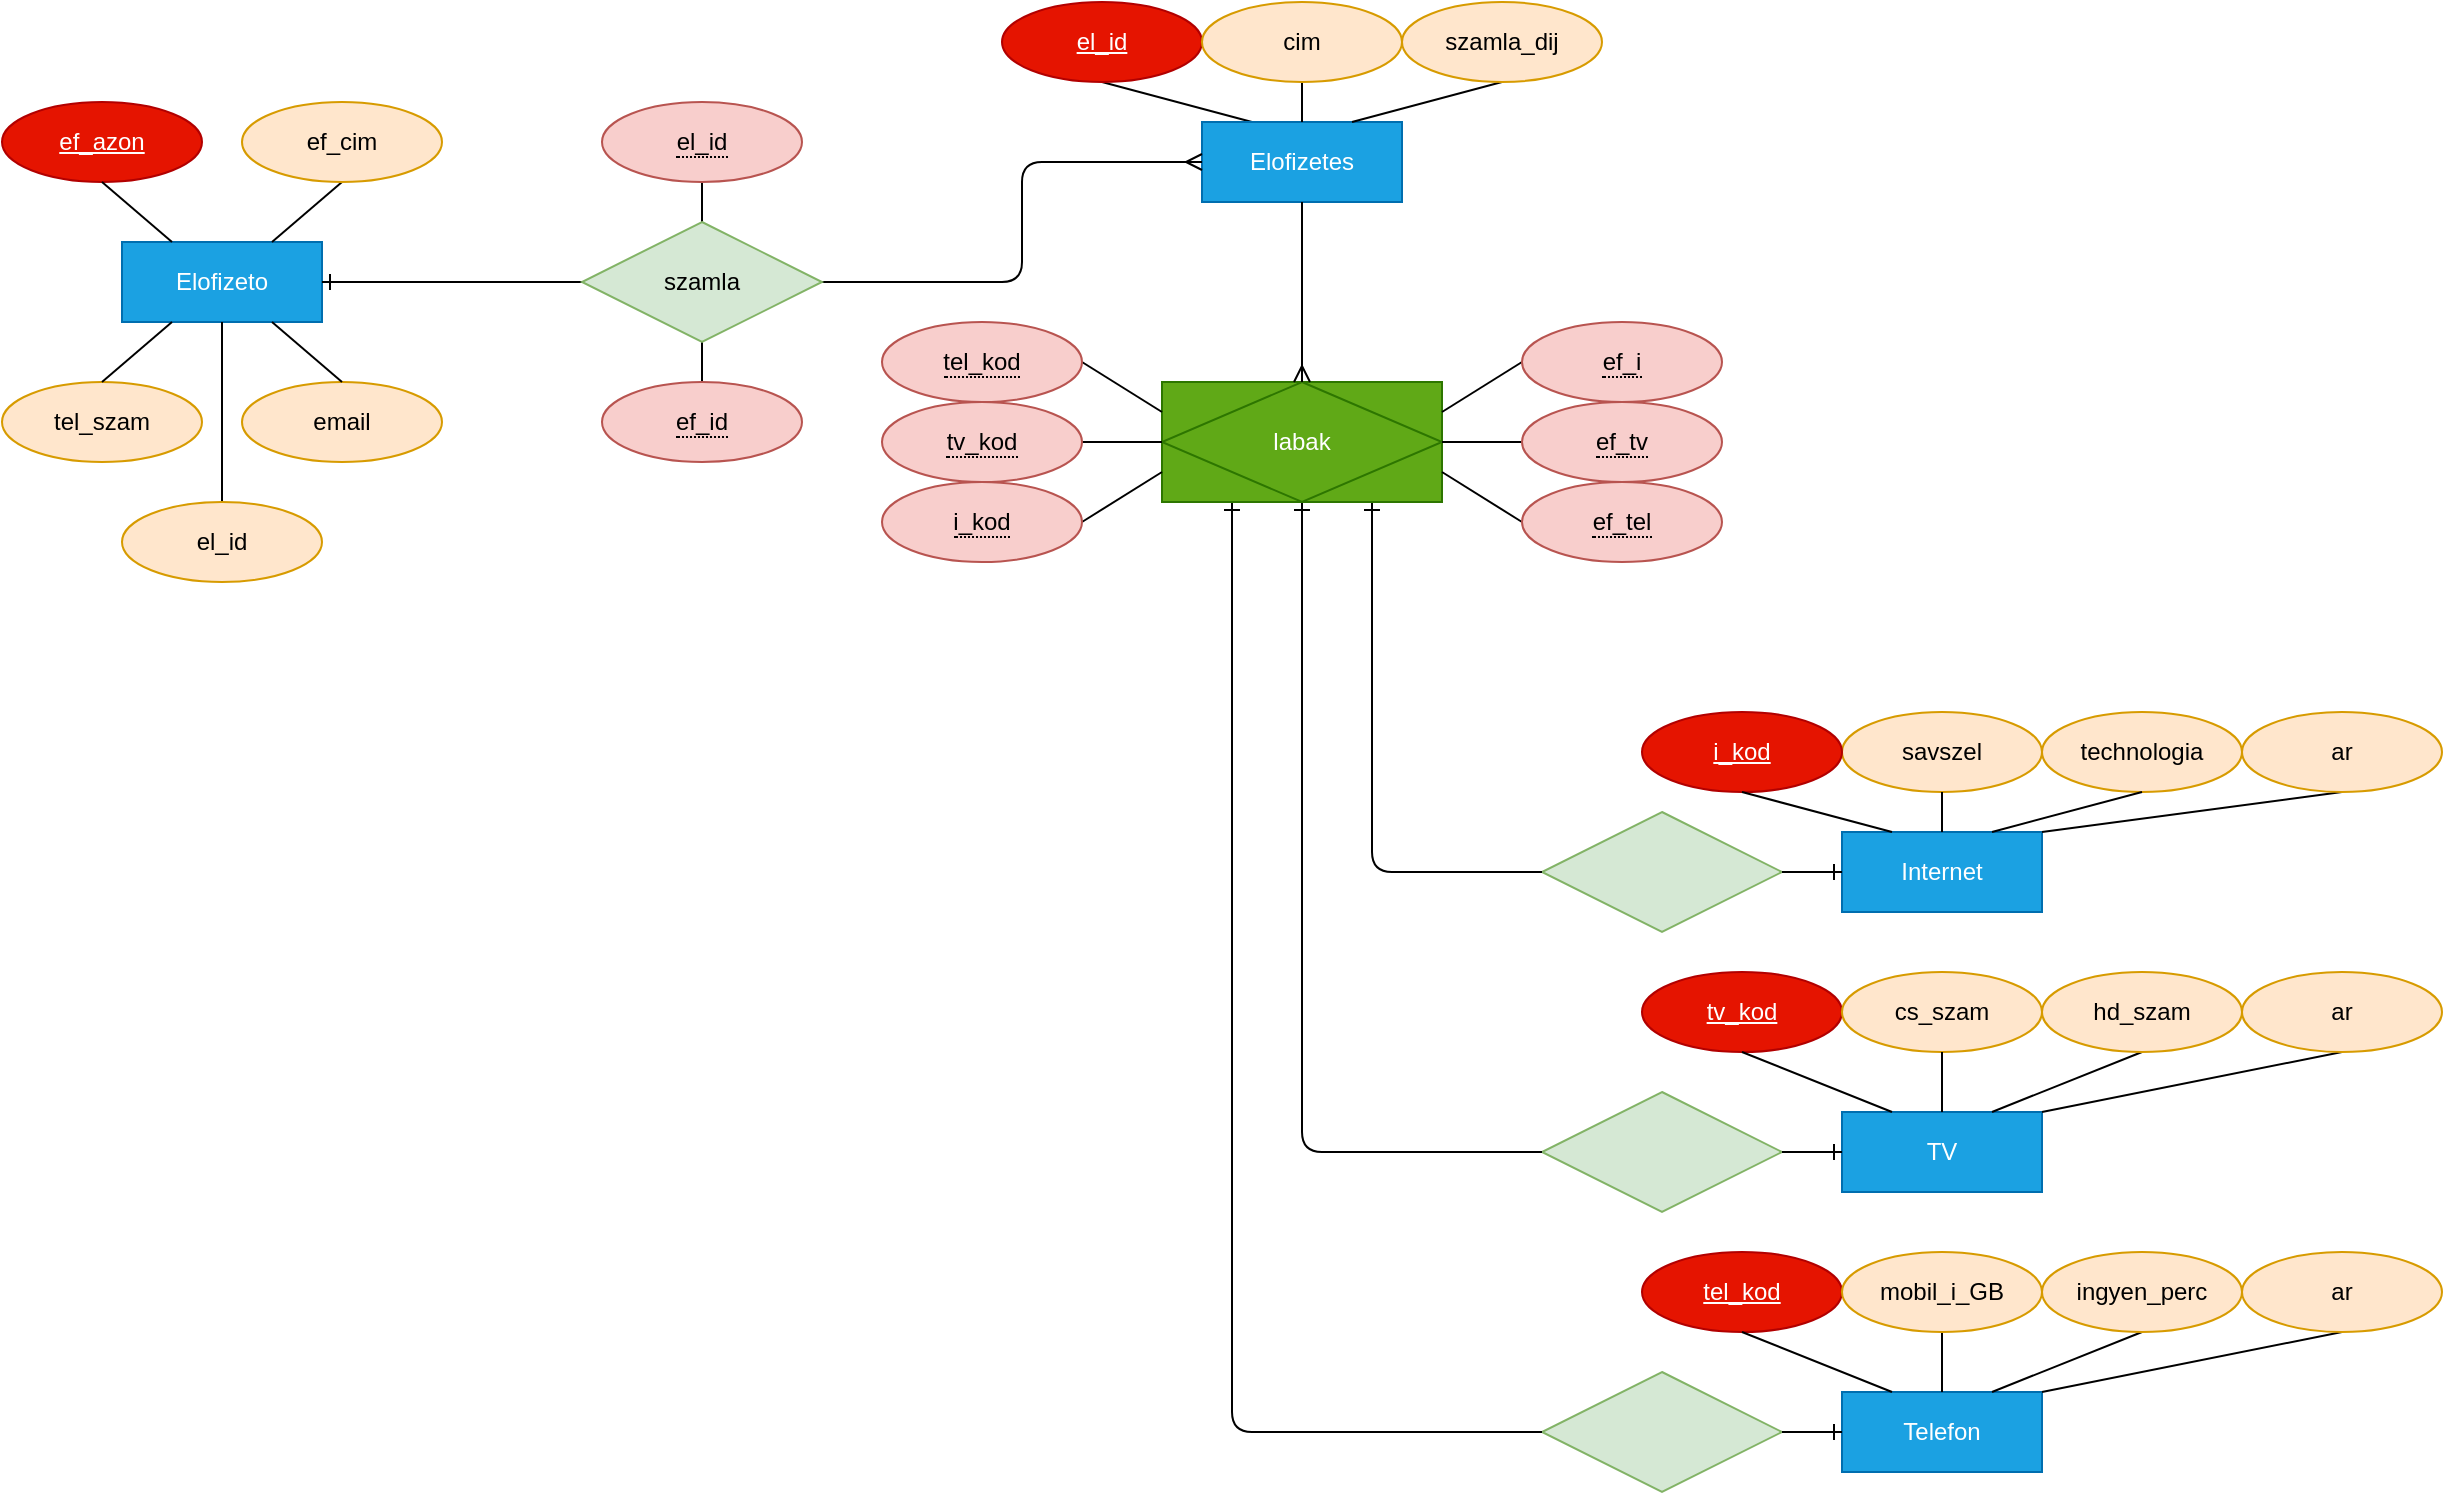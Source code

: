 <mxfile version="15.8.7" type="device"><diagram id="R2lEEEUBdFMjLlhIrx00" name="Page-1"><mxGraphModel dx="2272" dy="865" grid="1" gridSize="10" guides="1" tooltips="1" connect="1" arrows="1" fold="1" page="1" pageScale="1" pageWidth="850" pageHeight="1100" math="0" shadow="0" extFonts="Permanent Marker^https://fonts.googleapis.com/css?family=Permanent+Marker"><root><mxCell id="0"/><mxCell id="1" parent="0"/><mxCell id="29XG2dsMiNjxFa5uaFfT-1" value="Elofizeto" style="whiteSpace=wrap;html=1;align=center;fillColor=#1ba1e2;fontColor=#ffffff;strokeColor=#006EAF;" parent="1" vertex="1"><mxGeometry x="-80" y="120" width="100" height="40" as="geometry"/></mxCell><mxCell id="29XG2dsMiNjxFa5uaFfT-5" value="ef_azon" style="ellipse;whiteSpace=wrap;html=1;align=center;fontStyle=4;fillColor=#e51400;fontColor=#ffffff;strokeColor=#B20000;" parent="1" vertex="1"><mxGeometry x="-140" y="50" width="100" height="40" as="geometry"/></mxCell><mxCell id="29XG2dsMiNjxFa5uaFfT-6" value="tel_szam" style="ellipse;whiteSpace=wrap;html=1;align=center;fillColor=#ffe6cc;strokeColor=#d79b00;" parent="1" vertex="1"><mxGeometry x="-140" y="190" width="100" height="40" as="geometry"/></mxCell><mxCell id="29XG2dsMiNjxFa5uaFfT-7" value="email" style="ellipse;whiteSpace=wrap;html=1;align=center;fillColor=#ffe6cc;strokeColor=#d79b00;" parent="1" vertex="1"><mxGeometry x="-20" y="190" width="100" height="40" as="geometry"/></mxCell><mxCell id="29XG2dsMiNjxFa5uaFfT-8" value="" style="endArrow=none;html=1;rounded=0;exitX=0.5;exitY=0;exitDx=0;exitDy=0;entryX=0.25;entryY=1;entryDx=0;entryDy=0;" parent="1" source="29XG2dsMiNjxFa5uaFfT-6" target="29XG2dsMiNjxFa5uaFfT-1" edge="1"><mxGeometry relative="1" as="geometry"><mxPoint x="-100" y="300" as="sourcePoint"/><mxPoint x="60" y="300" as="targetPoint"/></mxGeometry></mxCell><mxCell id="29XG2dsMiNjxFa5uaFfT-9" value="" style="endArrow=none;html=1;rounded=0;exitX=0.5;exitY=0;exitDx=0;exitDy=0;entryX=0.75;entryY=1;entryDx=0;entryDy=0;" parent="1" source="29XG2dsMiNjxFa5uaFfT-7" target="29XG2dsMiNjxFa5uaFfT-1" edge="1"><mxGeometry relative="1" as="geometry"><mxPoint x="10" y="290" as="sourcePoint"/><mxPoint x="170" y="290" as="targetPoint"/></mxGeometry></mxCell><mxCell id="29XG2dsMiNjxFa5uaFfT-10" value="" style="endArrow=none;html=1;rounded=0;exitX=0.5;exitY=1;exitDx=0;exitDy=0;entryX=0.5;entryY=0;entryDx=0;entryDy=0;" parent="1" source="qbDXvuRF5xJMYPNef_Tl-1" target="29XG2dsMiNjxFa5uaFfT-64" edge="1"><mxGeometry relative="1" as="geometry"><mxPoint x="210" y="80" as="sourcePoint"/><mxPoint x="360" y="90" as="targetPoint"/></mxGeometry></mxCell><mxCell id="29XG2dsMiNjxFa5uaFfT-11" value="" style="endArrow=none;html=1;rounded=0;exitX=0.5;exitY=1;exitDx=0;exitDy=0;entryX=0.25;entryY=0;entryDx=0;entryDy=0;" parent="1" source="29XG2dsMiNjxFa5uaFfT-5" target="29XG2dsMiNjxFa5uaFfT-1" edge="1"><mxGeometry relative="1" as="geometry"><mxPoint x="-50" y="340" as="sourcePoint"/><mxPoint x="110" y="340" as="targetPoint"/></mxGeometry></mxCell><mxCell id="29XG2dsMiNjxFa5uaFfT-15" value="" style="shape=rhombus;perimeter=rhombusPerimeter;whiteSpace=wrap;html=1;align=center;fillColor=#d5e8d4;strokeColor=#82b366;" parent="1" vertex="1"><mxGeometry x="630" y="405" width="120" height="60" as="geometry"/></mxCell><mxCell id="29XG2dsMiNjxFa5uaFfT-17" value="" style="shape=rhombus;perimeter=rhombusPerimeter;whiteSpace=wrap;html=1;align=center;fillColor=#d5e8d4;strokeColor=#82b366;" parent="1" vertex="1"><mxGeometry x="630" y="545" width="120" height="60" as="geometry"/></mxCell><mxCell id="29XG2dsMiNjxFa5uaFfT-18" value="" style="shape=rhombus;perimeter=rhombusPerimeter;whiteSpace=wrap;html=1;align=center;fillColor=#d5e8d4;strokeColor=#82b366;" parent="1" vertex="1"><mxGeometry x="630" y="685" width="120" height="60" as="geometry"/></mxCell><mxCell id="29XG2dsMiNjxFa5uaFfT-20" value="" style="endArrow=ERone;html=1;rounded=1;entryX=0.75;entryY=1;entryDx=0;entryDy=0;exitX=0;exitY=0.5;exitDx=0;exitDy=0;startArrow=none;startFill=0;endFill=0;edgeStyle=orthogonalEdgeStyle;" parent="1" source="29XG2dsMiNjxFa5uaFfT-15" edge="1" target="29XG2dsMiNjxFa5uaFfT-48"><mxGeometry width="50" height="50" relative="1" as="geometry"><mxPoint x="620" y="290" as="sourcePoint"/><mxPoint x="535" y="220" as="targetPoint"/></mxGeometry></mxCell><mxCell id="29XG2dsMiNjxFa5uaFfT-23" value="" style="endArrow=ERone;html=1;rounded=1;exitX=0;exitY=0.5;exitDx=0;exitDy=0;entryX=0.5;entryY=1;entryDx=0;entryDy=0;startArrow=none;startFill=0;endFill=0;edgeStyle=orthogonalEdgeStyle;" parent="1" source="29XG2dsMiNjxFa5uaFfT-17" edge="1" target="29XG2dsMiNjxFa5uaFfT-48"><mxGeometry width="50" height="50" relative="1" as="geometry"><mxPoint x="400" y="290" as="sourcePoint"/><mxPoint x="510" y="220" as="targetPoint"/></mxGeometry></mxCell><mxCell id="29XG2dsMiNjxFa5uaFfT-24" value="" style="endArrow=ERone;html=1;rounded=1;entryX=0.25;entryY=1;entryDx=0;entryDy=0;exitX=0;exitY=0.5;exitDx=0;exitDy=0;startArrow=none;startFill=0;endFill=0;edgeStyle=orthogonalEdgeStyle;" parent="1" source="29XG2dsMiNjxFa5uaFfT-18" edge="1" target="29XG2dsMiNjxFa5uaFfT-48"><mxGeometry width="50" height="50" relative="1" as="geometry"><mxPoint x="360" y="380" as="sourcePoint"/><mxPoint x="485" y="220" as="targetPoint"/></mxGeometry></mxCell><mxCell id="29XG2dsMiNjxFa5uaFfT-25" value="Internet" style="whiteSpace=wrap;html=1;align=center;fillColor=#1ba1e2;strokeColor=#006EAF;fontColor=#ffffff;" parent="1" vertex="1"><mxGeometry x="780" y="415" width="100" height="40" as="geometry"/></mxCell><mxCell id="29XG2dsMiNjxFa5uaFfT-26" value="" style="endArrow=ERone;html=1;rounded=0;entryX=0;entryY=0.5;entryDx=0;entryDy=0;exitX=1;exitY=0.5;exitDx=0;exitDy=0;endFill=0;" parent="1" source="29XG2dsMiNjxFa5uaFfT-15" target="29XG2dsMiNjxFa5uaFfT-25" edge="1"><mxGeometry width="50" height="50" relative="1" as="geometry"><mxPoint x="720" y="365" as="sourcePoint"/><mxPoint x="770" y="315" as="targetPoint"/></mxGeometry></mxCell><mxCell id="29XG2dsMiNjxFa5uaFfT-27" value="TV" style="whiteSpace=wrap;html=1;align=center;fillColor=#1ba1e2;fontColor=#ffffff;strokeColor=#006EAF;" parent="1" vertex="1"><mxGeometry x="780" y="555" width="100" height="40" as="geometry"/></mxCell><mxCell id="29XG2dsMiNjxFa5uaFfT-28" value="Telefon" style="whiteSpace=wrap;html=1;align=center;fillColor=#1ba1e2;fontColor=#ffffff;strokeColor=#006EAF;" parent="1" vertex="1"><mxGeometry x="780" y="695" width="100" height="40" as="geometry"/></mxCell><mxCell id="29XG2dsMiNjxFa5uaFfT-29" value="" style="endArrow=ERone;html=1;rounded=0;entryX=0;entryY=0.5;entryDx=0;entryDy=0;exitX=1;exitY=0.5;exitDx=0;exitDy=0;startArrow=none;startFill=0;endFill=0;" parent="1" source="29XG2dsMiNjxFa5uaFfT-17" target="29XG2dsMiNjxFa5uaFfT-27" edge="1"><mxGeometry width="50" height="50" relative="1" as="geometry"><mxPoint x="720" y="655" as="sourcePoint"/><mxPoint x="770" y="605" as="targetPoint"/></mxGeometry></mxCell><mxCell id="29XG2dsMiNjxFa5uaFfT-30" value="" style="endArrow=ERone;html=1;rounded=0;entryX=0;entryY=0.5;entryDx=0;entryDy=0;exitX=1;exitY=0.5;exitDx=0;exitDy=0;endFill=0;" parent="1" source="29XG2dsMiNjxFa5uaFfT-18" target="29XG2dsMiNjxFa5uaFfT-28" edge="1"><mxGeometry width="50" height="50" relative="1" as="geometry"><mxPoint x="700" y="825" as="sourcePoint"/><mxPoint x="750" y="775" as="targetPoint"/></mxGeometry></mxCell><mxCell id="29XG2dsMiNjxFa5uaFfT-31" value="savszel" style="ellipse;whiteSpace=wrap;html=1;align=center;fillColor=#ffe6cc;strokeColor=#d79b00;" parent="1" vertex="1"><mxGeometry x="780" y="355" width="100" height="40" as="geometry"/></mxCell><mxCell id="29XG2dsMiNjxFa5uaFfT-32" value="technologia" style="ellipse;whiteSpace=wrap;html=1;align=center;fillColor=#ffe6cc;strokeColor=#d79b00;" parent="1" vertex="1"><mxGeometry x="880" y="355" width="100" height="40" as="geometry"/></mxCell><mxCell id="29XG2dsMiNjxFa5uaFfT-33" value="i_kod" style="ellipse;whiteSpace=wrap;html=1;align=center;fontStyle=4;fillColor=#e51400;fontColor=#ffffff;strokeColor=#B20000;" parent="1" vertex="1"><mxGeometry x="680" y="355" width="100" height="40" as="geometry"/></mxCell><mxCell id="29XG2dsMiNjxFa5uaFfT-34" value="tv_kod" style="ellipse;whiteSpace=wrap;html=1;align=center;fontStyle=4;fillColor=#e51400;fontColor=#ffffff;strokeColor=#B20000;" parent="1" vertex="1"><mxGeometry x="680" y="485" width="100" height="40" as="geometry"/></mxCell><mxCell id="29XG2dsMiNjxFa5uaFfT-35" value="cs_szam" style="ellipse;whiteSpace=wrap;html=1;align=center;fillColor=#ffe6cc;strokeColor=#d79b00;" parent="1" vertex="1"><mxGeometry x="780" y="485" width="100" height="40" as="geometry"/></mxCell><mxCell id="29XG2dsMiNjxFa5uaFfT-36" value="tel_kod" style="ellipse;whiteSpace=wrap;html=1;align=center;fontStyle=4;fillColor=#e51400;fontColor=#ffffff;strokeColor=#B20000;" parent="1" vertex="1"><mxGeometry x="680" y="625" width="100" height="40" as="geometry"/></mxCell><mxCell id="29XG2dsMiNjxFa5uaFfT-38" value="" style="endArrow=none;html=1;rounded=0;entryX=0.5;entryY=1;entryDx=0;entryDy=0;exitX=0.25;exitY=0;exitDx=0;exitDy=0;" parent="1" source="29XG2dsMiNjxFa5uaFfT-25" target="29XG2dsMiNjxFa5uaFfT-33" edge="1"><mxGeometry width="50" height="50" relative="1" as="geometry"><mxPoint x="700" y="295" as="sourcePoint"/><mxPoint x="750" y="245" as="targetPoint"/></mxGeometry></mxCell><mxCell id="29XG2dsMiNjxFa5uaFfT-39" value="" style="endArrow=none;html=1;rounded=0;exitX=0.5;exitY=1;exitDx=0;exitDy=0;entryX=0.5;entryY=0;entryDx=0;entryDy=0;" parent="1" source="29XG2dsMiNjxFa5uaFfT-31" target="29XG2dsMiNjxFa5uaFfT-25" edge="1"><mxGeometry width="50" height="50" relative="1" as="geometry"><mxPoint x="790" y="315" as="sourcePoint"/><mxPoint x="840" y="265" as="targetPoint"/></mxGeometry></mxCell><mxCell id="29XG2dsMiNjxFa5uaFfT-40" value="" style="endArrow=none;html=1;rounded=0;entryX=0.5;entryY=1;entryDx=0;entryDy=0;exitX=0.75;exitY=0;exitDx=0;exitDy=0;" parent="1" source="29XG2dsMiNjxFa5uaFfT-25" target="29XG2dsMiNjxFa5uaFfT-32" edge="1"><mxGeometry width="50" height="50" relative="1" as="geometry"><mxPoint x="950" y="455" as="sourcePoint"/><mxPoint x="1000" y="405" as="targetPoint"/></mxGeometry></mxCell><mxCell id="29XG2dsMiNjxFa5uaFfT-41" value="" style="endArrow=none;html=1;rounded=0;entryX=0.5;entryY=1;entryDx=0;entryDy=0;exitX=0.25;exitY=0;exitDx=0;exitDy=0;" parent="1" source="29XG2dsMiNjxFa5uaFfT-27" target="29XG2dsMiNjxFa5uaFfT-34" edge="1"><mxGeometry width="50" height="50" relative="1" as="geometry"><mxPoint x="640" y="545" as="sourcePoint"/><mxPoint x="690" y="495" as="targetPoint"/></mxGeometry></mxCell><mxCell id="29XG2dsMiNjxFa5uaFfT-42" value="" style="endArrow=none;html=1;rounded=0;entryX=0.5;entryY=1;entryDx=0;entryDy=0;exitX=0.5;exitY=0;exitDx=0;exitDy=0;" parent="1" source="29XG2dsMiNjxFa5uaFfT-27" target="29XG2dsMiNjxFa5uaFfT-35" edge="1"><mxGeometry width="50" height="50" relative="1" as="geometry"><mxPoint x="960" y="605" as="sourcePoint"/><mxPoint x="1010" y="555" as="targetPoint"/></mxGeometry></mxCell><mxCell id="29XG2dsMiNjxFa5uaFfT-43" value="" style="endArrow=none;html=1;rounded=0;exitX=0.25;exitY=0;exitDx=0;exitDy=0;entryX=0.5;entryY=1;entryDx=0;entryDy=0;" parent="1" source="29XG2dsMiNjxFa5uaFfT-28" target="29XG2dsMiNjxFa5uaFfT-36" edge="1"><mxGeometry width="50" height="50" relative="1" as="geometry"><mxPoint x="770" y="855" as="sourcePoint"/><mxPoint x="640" y="680" as="targetPoint"/></mxGeometry></mxCell><mxCell id="29XG2dsMiNjxFa5uaFfT-48" value="labak" style="shape=associativeEntity;whiteSpace=wrap;html=1;align=center;fillColor=#60a917;fontColor=#ffffff;strokeColor=#2D7600;" parent="1" vertex="1"><mxGeometry x="440" y="190" width="140" height="60" as="geometry"/></mxCell><mxCell id="29XG2dsMiNjxFa5uaFfT-51" value="" style="endArrow=none;html=1;rounded=0;entryX=0.5;entryY=1;entryDx=0;entryDy=0;exitX=0.5;exitY=0;exitDx=0;exitDy=0;" parent="1" source="qbDXvuRF5xJMYPNef_Tl-2" target="29XG2dsMiNjxFa5uaFfT-64" edge="1"><mxGeometry width="50" height="50" relative="1" as="geometry"><mxPoint x="210" y="190" as="sourcePoint"/><mxPoint x="180" y="290" as="targetPoint"/></mxGeometry></mxCell><mxCell id="29XG2dsMiNjxFa5uaFfT-62" style="edgeStyle=none;rounded=0;orthogonalLoop=1;jettySize=auto;html=1;exitX=0;exitY=0.5;exitDx=0;exitDy=0;entryX=1;entryY=0.25;entryDx=0;entryDy=0;startArrow=none;startFill=0;endArrow=none;endFill=0;" parent="1" source="qbDXvuRF5xJMYPNef_Tl-14" target="29XG2dsMiNjxFa5uaFfT-48" edge="1"><mxGeometry relative="1" as="geometry"><mxPoint x="640" y="180" as="sourcePoint"/></mxGeometry></mxCell><mxCell id="29XG2dsMiNjxFa5uaFfT-61" style="edgeStyle=none;rounded=0;orthogonalLoop=1;jettySize=auto;html=1;exitX=0;exitY=0.5;exitDx=0;exitDy=0;entryX=1;entryY=0.5;entryDx=0;entryDy=0;startArrow=none;startFill=0;endArrow=none;endFill=0;" parent="1" source="qbDXvuRF5xJMYPNef_Tl-15" target="29XG2dsMiNjxFa5uaFfT-48" edge="1"><mxGeometry relative="1" as="geometry"><mxPoint x="640" y="220" as="sourcePoint"/></mxGeometry></mxCell><mxCell id="29XG2dsMiNjxFa5uaFfT-60" style="rounded=0;orthogonalLoop=1;jettySize=auto;html=1;exitX=0;exitY=0.5;exitDx=0;exitDy=0;entryX=1;entryY=0.75;entryDx=0;entryDy=0;startArrow=none;startFill=0;endArrow=none;endFill=0;" parent="1" source="qbDXvuRF5xJMYPNef_Tl-16" target="29XG2dsMiNjxFa5uaFfT-48" edge="1"><mxGeometry relative="1" as="geometry"><mxPoint x="640" y="260" as="sourcePoint"/></mxGeometry></mxCell><mxCell id="29XG2dsMiNjxFa5uaFfT-63" style="edgeStyle=none;rounded=0;orthogonalLoop=1;jettySize=auto;html=1;exitX=0.5;exitY=1;exitDx=0;exitDy=0;entryX=0.25;entryY=0;entryDx=0;entryDy=0;startArrow=none;startFill=0;endArrow=none;endFill=0;" parent="1" source="29XG2dsMiNjxFa5uaFfT-56" target="29XG2dsMiNjxFa5uaFfT-57" edge="1"><mxGeometry relative="1" as="geometry"/></mxCell><mxCell id="29XG2dsMiNjxFa5uaFfT-56" value="el_id" style="ellipse;whiteSpace=wrap;html=1;align=center;fontStyle=4;strokeColor=#B20000;fillColor=#e51400;fontColor=#ffffff;" parent="1" vertex="1"><mxGeometry x="360" width="100" height="40" as="geometry"/></mxCell><mxCell id="29XG2dsMiNjxFa5uaFfT-57" value="Elofizetes" style="whiteSpace=wrap;html=1;align=center;fillColor=#1ba1e2;fontColor=#ffffff;strokeColor=#006EAF;" parent="1" vertex="1"><mxGeometry x="460" y="60" width="100" height="40" as="geometry"/></mxCell><mxCell id="29XG2dsMiNjxFa5uaFfT-58" value="" style="endArrow=none;html=1;rounded=0;entryX=0.5;entryY=1;entryDx=0;entryDy=0;exitX=0.5;exitY=0;exitDx=0;exitDy=0;startArrow=ERmany;startFill=0;endFill=0;" parent="1" source="29XG2dsMiNjxFa5uaFfT-48" target="29XG2dsMiNjxFa5uaFfT-57" edge="1"><mxGeometry width="50" height="50" relative="1" as="geometry"><mxPoint x="410" y="160" as="sourcePoint"/><mxPoint x="460" y="110" as="targetPoint"/></mxGeometry></mxCell><mxCell id="29XG2dsMiNjxFa5uaFfT-65" style="edgeStyle=none;rounded=0;orthogonalLoop=1;jettySize=auto;html=1;exitX=0;exitY=0.5;exitDx=0;exitDy=0;entryX=1;entryY=0.5;entryDx=0;entryDy=0;startArrow=none;startFill=0;endArrow=ERone;endFill=0;" parent="1" source="29XG2dsMiNjxFa5uaFfT-64" target="29XG2dsMiNjxFa5uaFfT-1" edge="1"><mxGeometry relative="1" as="geometry"/></mxCell><mxCell id="29XG2dsMiNjxFa5uaFfT-66" style="edgeStyle=orthogonalEdgeStyle;rounded=1;orthogonalLoop=1;jettySize=auto;html=1;exitX=1;exitY=0.5;exitDx=0;exitDy=0;entryX=0;entryY=0.5;entryDx=0;entryDy=0;startArrow=none;startFill=0;endArrow=ERmany;endFill=0;" parent="1" source="29XG2dsMiNjxFa5uaFfT-64" target="29XG2dsMiNjxFa5uaFfT-57" edge="1"><mxGeometry relative="1" as="geometry"><Array as="points"><mxPoint x="370" y="140"/><mxPoint x="370" y="80"/></Array></mxGeometry></mxCell><mxCell id="29XG2dsMiNjxFa5uaFfT-64" value="szamla" style="shape=rhombus;perimeter=rhombusPerimeter;whiteSpace=wrap;html=1;align=center;fillColor=#d5e8d4;strokeColor=#82b366;" parent="1" vertex="1"><mxGeometry x="150" y="110" width="120" height="60" as="geometry"/></mxCell><mxCell id="29XG2dsMiNjxFa5uaFfT-68" style="rounded=0;orthogonalLoop=1;jettySize=auto;html=1;exitX=0.5;exitY=1;exitDx=0;exitDy=0;entryX=1;entryY=0;entryDx=0;entryDy=0;startArrow=none;startFill=0;endArrow=none;endFill=0;" parent="1" source="29XG2dsMiNjxFa5uaFfT-67" target="29XG2dsMiNjxFa5uaFfT-25" edge="1"><mxGeometry relative="1" as="geometry"/></mxCell><mxCell id="29XG2dsMiNjxFa5uaFfT-67" value="ar" style="ellipse;whiteSpace=wrap;html=1;align=center;strokeColor=#d79b00;fillColor=#ffe6cc;" parent="1" vertex="1"><mxGeometry x="980" y="355" width="100" height="40" as="geometry"/></mxCell><mxCell id="29XG2dsMiNjxFa5uaFfT-70" style="edgeStyle=none;rounded=0;orthogonalLoop=1;jettySize=auto;html=1;exitX=0.5;exitY=1;exitDx=0;exitDy=0;entryX=0.75;entryY=0;entryDx=0;entryDy=0;startArrow=none;startFill=0;endArrow=none;endFill=0;" parent="1" source="29XG2dsMiNjxFa5uaFfT-69" target="29XG2dsMiNjxFa5uaFfT-27" edge="1"><mxGeometry relative="1" as="geometry"/></mxCell><mxCell id="29XG2dsMiNjxFa5uaFfT-69" value="hd_szam" style="ellipse;whiteSpace=wrap;html=1;align=center;strokeColor=#d79b00;fillColor=#ffe6cc;" parent="1" vertex="1"><mxGeometry x="880" y="485" width="100" height="40" as="geometry"/></mxCell><mxCell id="29XG2dsMiNjxFa5uaFfT-72" style="edgeStyle=none;rounded=0;orthogonalLoop=1;jettySize=auto;html=1;exitX=0.5;exitY=1;exitDx=0;exitDy=0;entryX=1;entryY=0;entryDx=0;entryDy=0;startArrow=none;startFill=0;endArrow=none;endFill=0;" parent="1" source="29XG2dsMiNjxFa5uaFfT-71" target="29XG2dsMiNjxFa5uaFfT-27" edge="1"><mxGeometry relative="1" as="geometry"/></mxCell><mxCell id="29XG2dsMiNjxFa5uaFfT-71" value="ar" style="ellipse;whiteSpace=wrap;html=1;align=center;strokeColor=#d79b00;fillColor=#ffe6cc;" parent="1" vertex="1"><mxGeometry x="980" y="485" width="100" height="40" as="geometry"/></mxCell><mxCell id="29XG2dsMiNjxFa5uaFfT-75" style="edgeStyle=none;rounded=0;orthogonalLoop=1;jettySize=auto;html=1;exitX=0.5;exitY=1;exitDx=0;exitDy=0;entryX=0.5;entryY=0;entryDx=0;entryDy=0;startArrow=none;startFill=0;endArrow=none;endFill=0;" parent="1" source="29XG2dsMiNjxFa5uaFfT-74" target="29XG2dsMiNjxFa5uaFfT-28" edge="1"><mxGeometry relative="1" as="geometry"/></mxCell><mxCell id="29XG2dsMiNjxFa5uaFfT-74" value="mobil_i_GB" style="ellipse;whiteSpace=wrap;html=1;align=center;strokeColor=#d79b00;fillColor=#ffe6cc;" parent="1" vertex="1"><mxGeometry x="780" y="625" width="100" height="40" as="geometry"/></mxCell><mxCell id="29XG2dsMiNjxFa5uaFfT-78" style="edgeStyle=none;rounded=0;orthogonalLoop=1;jettySize=auto;html=1;exitX=0.5;exitY=1;exitDx=0;exitDy=0;entryX=0.75;entryY=0;entryDx=0;entryDy=0;startArrow=none;startFill=0;endArrow=none;endFill=0;" parent="1" source="29XG2dsMiNjxFa5uaFfT-76" target="29XG2dsMiNjxFa5uaFfT-28" edge="1"><mxGeometry relative="1" as="geometry"/></mxCell><mxCell id="29XG2dsMiNjxFa5uaFfT-76" value="ingyen_perc" style="ellipse;whiteSpace=wrap;html=1;align=center;strokeColor=#d79b00;fillColor=#ffe6cc;" parent="1" vertex="1"><mxGeometry x="880" y="625" width="100" height="40" as="geometry"/></mxCell><mxCell id="29XG2dsMiNjxFa5uaFfT-79" style="edgeStyle=none;rounded=0;orthogonalLoop=1;jettySize=auto;html=1;exitX=0.5;exitY=1;exitDx=0;exitDy=0;entryX=1;entryY=0;entryDx=0;entryDy=0;startArrow=none;startFill=0;endArrow=none;endFill=0;" parent="1" source="29XG2dsMiNjxFa5uaFfT-77" target="29XG2dsMiNjxFa5uaFfT-28" edge="1"><mxGeometry relative="1" as="geometry"/></mxCell><mxCell id="29XG2dsMiNjxFa5uaFfT-77" value="ar" style="ellipse;whiteSpace=wrap;html=1;align=center;strokeColor=#d79b00;fillColor=#ffe6cc;" parent="1" vertex="1"><mxGeometry x="980" y="625" width="100" height="40" as="geometry"/></mxCell><mxCell id="29XG2dsMiNjxFa5uaFfT-81" style="edgeStyle=none;rounded=0;orthogonalLoop=1;jettySize=auto;html=1;exitX=0.5;exitY=1;exitDx=0;exitDy=0;entryX=0.75;entryY=0;entryDx=0;entryDy=0;startArrow=none;startFill=0;endArrow=none;endFill=0;" parent="1" source="29XG2dsMiNjxFa5uaFfT-80" target="29XG2dsMiNjxFa5uaFfT-1" edge="1"><mxGeometry relative="1" as="geometry"/></mxCell><mxCell id="29XG2dsMiNjxFa5uaFfT-80" value="ef_cim" style="ellipse;whiteSpace=wrap;html=1;align=center;strokeColor=#d79b00;fillColor=#ffe6cc;" parent="1" vertex="1"><mxGeometry x="-20" y="50" width="100" height="40" as="geometry"/></mxCell><mxCell id="29XG2dsMiNjxFa5uaFfT-83" style="edgeStyle=none;rounded=0;orthogonalLoop=1;jettySize=auto;html=1;exitX=0.5;exitY=1;exitDx=0;exitDy=0;entryX=0.5;entryY=0;entryDx=0;entryDy=0;startArrow=none;startFill=0;endArrow=none;endFill=0;" parent="1" source="qbDXvuRF5xJMYPNef_Tl-4" target="29XG2dsMiNjxFa5uaFfT-57" edge="1"><mxGeometry relative="1" as="geometry"><mxPoint x="460" y="10" as="sourcePoint"/></mxGeometry></mxCell><mxCell id="29XG2dsMiNjxFa5uaFfT-85" style="edgeStyle=none;rounded=0;orthogonalLoop=1;jettySize=auto;html=1;exitX=0.5;exitY=0;exitDx=0;exitDy=0;entryX=0.5;entryY=1;entryDx=0;entryDy=0;startArrow=none;startFill=0;endArrow=none;endFill=0;" parent="1" source="29XG2dsMiNjxFa5uaFfT-84" target="29XG2dsMiNjxFa5uaFfT-1" edge="1"><mxGeometry relative="1" as="geometry"/></mxCell><mxCell id="29XG2dsMiNjxFa5uaFfT-84" value="el_id" style="ellipse;whiteSpace=wrap;html=1;align=center;strokeColor=#d79b00;fillColor=#ffe6cc;" parent="1" vertex="1"><mxGeometry x="-80" y="250" width="100" height="40" as="geometry"/></mxCell><mxCell id="qbDXvuRF5xJMYPNef_Tl-1" value="&lt;span style=&quot;border-bottom: 1px dotted&quot;&gt;el_id&lt;/span&gt;" style="ellipse;whiteSpace=wrap;html=1;align=center;fillColor=#f8cecc;strokeColor=#b85450;" vertex="1" parent="1"><mxGeometry x="160" y="50" width="100" height="40" as="geometry"/></mxCell><mxCell id="qbDXvuRF5xJMYPNef_Tl-2" value="&lt;span style=&quot;border-bottom: 1px dotted&quot;&gt;ef_id&lt;/span&gt;" style="ellipse;whiteSpace=wrap;html=1;align=center;fillColor=#f8cecc;strokeColor=#b85450;" vertex="1" parent="1"><mxGeometry x="160" y="190" width="100" height="40" as="geometry"/></mxCell><mxCell id="qbDXvuRF5xJMYPNef_Tl-4" value="cim" style="ellipse;whiteSpace=wrap;html=1;align=center;fillColor=#ffe6cc;strokeColor=#d79b00;" vertex="1" parent="1"><mxGeometry x="460" width="100" height="40" as="geometry"/></mxCell><mxCell id="qbDXvuRF5xJMYPNef_Tl-13" style="edgeStyle=none;rounded=1;orthogonalLoop=1;jettySize=auto;html=1;exitX=0.5;exitY=1;exitDx=0;exitDy=0;entryX=0.75;entryY=0;entryDx=0;entryDy=0;endArrow=none;endFill=0;" edge="1" parent="1" source="qbDXvuRF5xJMYPNef_Tl-12" target="29XG2dsMiNjxFa5uaFfT-57"><mxGeometry relative="1" as="geometry"/></mxCell><mxCell id="qbDXvuRF5xJMYPNef_Tl-12" value="szamla_dij" style="ellipse;whiteSpace=wrap;html=1;align=center;fillColor=#ffe6cc;strokeColor=#d79b00;" vertex="1" parent="1"><mxGeometry x="560" width="100" height="40" as="geometry"/></mxCell><mxCell id="qbDXvuRF5xJMYPNef_Tl-14" value="&lt;span style=&quot;border-bottom: 1px dotted&quot;&gt;ef_i&lt;/span&gt;" style="ellipse;whiteSpace=wrap;html=1;align=center;fillColor=#f8cecc;strokeColor=#b85450;" vertex="1" parent="1"><mxGeometry x="620" y="160" width="100" height="40" as="geometry"/></mxCell><mxCell id="qbDXvuRF5xJMYPNef_Tl-15" value="&lt;span style=&quot;border-bottom: 1px dotted&quot;&gt;ef_tv&lt;/span&gt;" style="ellipse;whiteSpace=wrap;html=1;align=center;fillColor=#f8cecc;strokeColor=#b85450;" vertex="1" parent="1"><mxGeometry x="620" y="200" width="100" height="40" as="geometry"/></mxCell><mxCell id="qbDXvuRF5xJMYPNef_Tl-16" value="&lt;span style=&quot;border-bottom: 1px dotted&quot;&gt;ef_tel&lt;/span&gt;" style="ellipse;whiteSpace=wrap;html=1;align=center;fillColor=#f8cecc;strokeColor=#b85450;" vertex="1" parent="1"><mxGeometry x="620" y="240" width="100" height="40" as="geometry"/></mxCell><mxCell id="qbDXvuRF5xJMYPNef_Tl-20" style="edgeStyle=none;rounded=1;orthogonalLoop=1;jettySize=auto;html=1;exitX=1;exitY=0.5;exitDx=0;exitDy=0;entryX=0;entryY=0.25;entryDx=0;entryDy=0;endArrow=none;endFill=0;" edge="1" parent="1" source="qbDXvuRF5xJMYPNef_Tl-17" target="29XG2dsMiNjxFa5uaFfT-48"><mxGeometry relative="1" as="geometry"/></mxCell><mxCell id="qbDXvuRF5xJMYPNef_Tl-17" value="&lt;span style=&quot;border-bottom: 1px dotted&quot;&gt;tel_kod&lt;/span&gt;" style="ellipse;whiteSpace=wrap;html=1;align=center;fillColor=#f8cecc;strokeColor=#b85450;" vertex="1" parent="1"><mxGeometry x="300" y="160" width="100" height="40" as="geometry"/></mxCell><mxCell id="qbDXvuRF5xJMYPNef_Tl-21" style="edgeStyle=none;rounded=1;orthogonalLoop=1;jettySize=auto;html=1;exitX=1;exitY=0.5;exitDx=0;exitDy=0;entryX=0;entryY=0.5;entryDx=0;entryDy=0;endArrow=none;endFill=0;" edge="1" parent="1" source="qbDXvuRF5xJMYPNef_Tl-18" target="29XG2dsMiNjxFa5uaFfT-48"><mxGeometry relative="1" as="geometry"/></mxCell><mxCell id="qbDXvuRF5xJMYPNef_Tl-18" value="&lt;span style=&quot;border-bottom: 1px dotted&quot;&gt;tv_kod&lt;/span&gt;" style="ellipse;whiteSpace=wrap;html=1;align=center;fillColor=#f8cecc;strokeColor=#b85450;" vertex="1" parent="1"><mxGeometry x="300" y="200" width="100" height="40" as="geometry"/></mxCell><mxCell id="qbDXvuRF5xJMYPNef_Tl-22" style="edgeStyle=none;rounded=1;orthogonalLoop=1;jettySize=auto;html=1;exitX=1;exitY=0.5;exitDx=0;exitDy=0;entryX=0;entryY=0.75;entryDx=0;entryDy=0;endArrow=none;endFill=0;" edge="1" parent="1" source="qbDXvuRF5xJMYPNef_Tl-19" target="29XG2dsMiNjxFa5uaFfT-48"><mxGeometry relative="1" as="geometry"/></mxCell><mxCell id="qbDXvuRF5xJMYPNef_Tl-19" value="&lt;span style=&quot;border-bottom: 1px dotted&quot;&gt;i_kod&lt;/span&gt;" style="ellipse;whiteSpace=wrap;html=1;align=center;fillColor=#f8cecc;strokeColor=#b85450;" vertex="1" parent="1"><mxGeometry x="300" y="240" width="100" height="40" as="geometry"/></mxCell></root></mxGraphModel></diagram></mxfile>